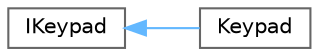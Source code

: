 digraph "Graphical Class Hierarchy"
{
 // LATEX_PDF_SIZE
  bgcolor="transparent";
  edge [fontname=Helvetica,fontsize=10,labelfontname=Helvetica,labelfontsize=10];
  node [fontname=Helvetica,fontsize=10,shape=box,height=0.2,width=0.4];
  rankdir="LR";
  Node0 [id="Node000000",label="IKeypad",height=0.2,width=0.4,color="grey40", fillcolor="white", style="filled",URL="$classIKeypad.xhtml",tooltip=" "];
  Node0 -> Node1 [id="edge4_Node000000_Node000001",dir="back",color="steelblue1",style="solid",tooltip=" "];
  Node1 [id="Node000001",label="Keypad",height=0.2,width=0.4,color="grey40", fillcolor="white", style="filled",URL="$classKeypad.xhtml",tooltip=" "];
}
